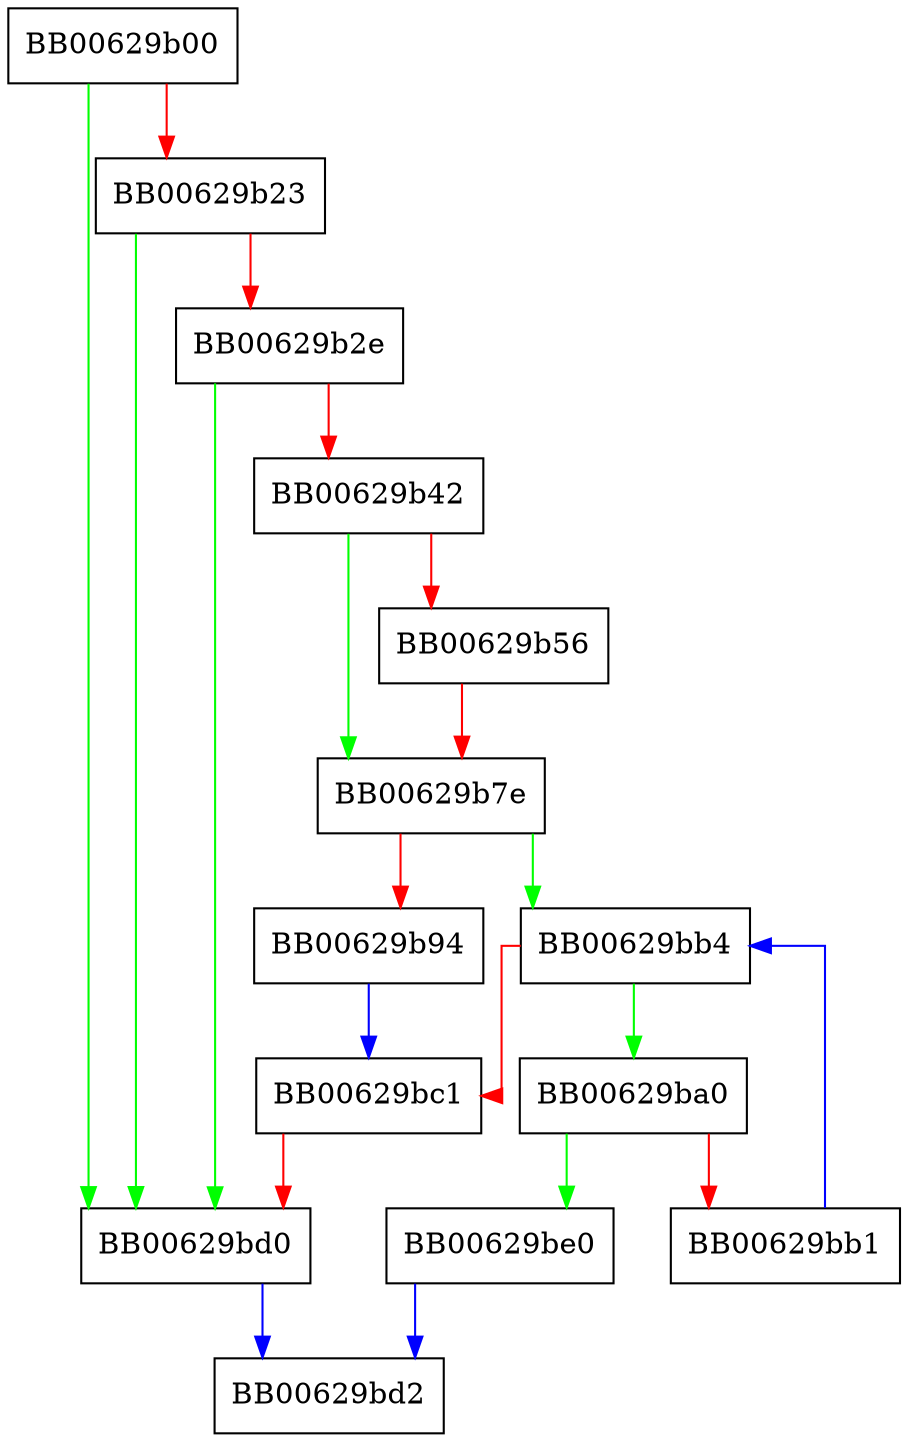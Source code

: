 digraph ossl_method_store_remove {
  node [shape="box"];
  graph [splines=ortho];
  BB00629b00 -> BB00629bd0 [color="green"];
  BB00629b00 -> BB00629b23 [color="red"];
  BB00629b23 -> BB00629bd0 [color="green"];
  BB00629b23 -> BB00629b2e [color="red"];
  BB00629b2e -> BB00629bd0 [color="green"];
  BB00629b2e -> BB00629b42 [color="red"];
  BB00629b42 -> BB00629b7e [color="green"];
  BB00629b42 -> BB00629b56 [color="red"];
  BB00629b56 -> BB00629b7e [color="red"];
  BB00629b7e -> BB00629bb4 [color="green"];
  BB00629b7e -> BB00629b94 [color="red"];
  BB00629b94 -> BB00629bc1 [color="blue"];
  BB00629ba0 -> BB00629be0 [color="green"];
  BB00629ba0 -> BB00629bb1 [color="red"];
  BB00629bb1 -> BB00629bb4 [color="blue"];
  BB00629bb4 -> BB00629ba0 [color="green"];
  BB00629bb4 -> BB00629bc1 [color="red"];
  BB00629bc1 -> BB00629bd0 [color="red"];
  BB00629bd0 -> BB00629bd2 [color="blue"];
  BB00629be0 -> BB00629bd2 [color="blue"];
}